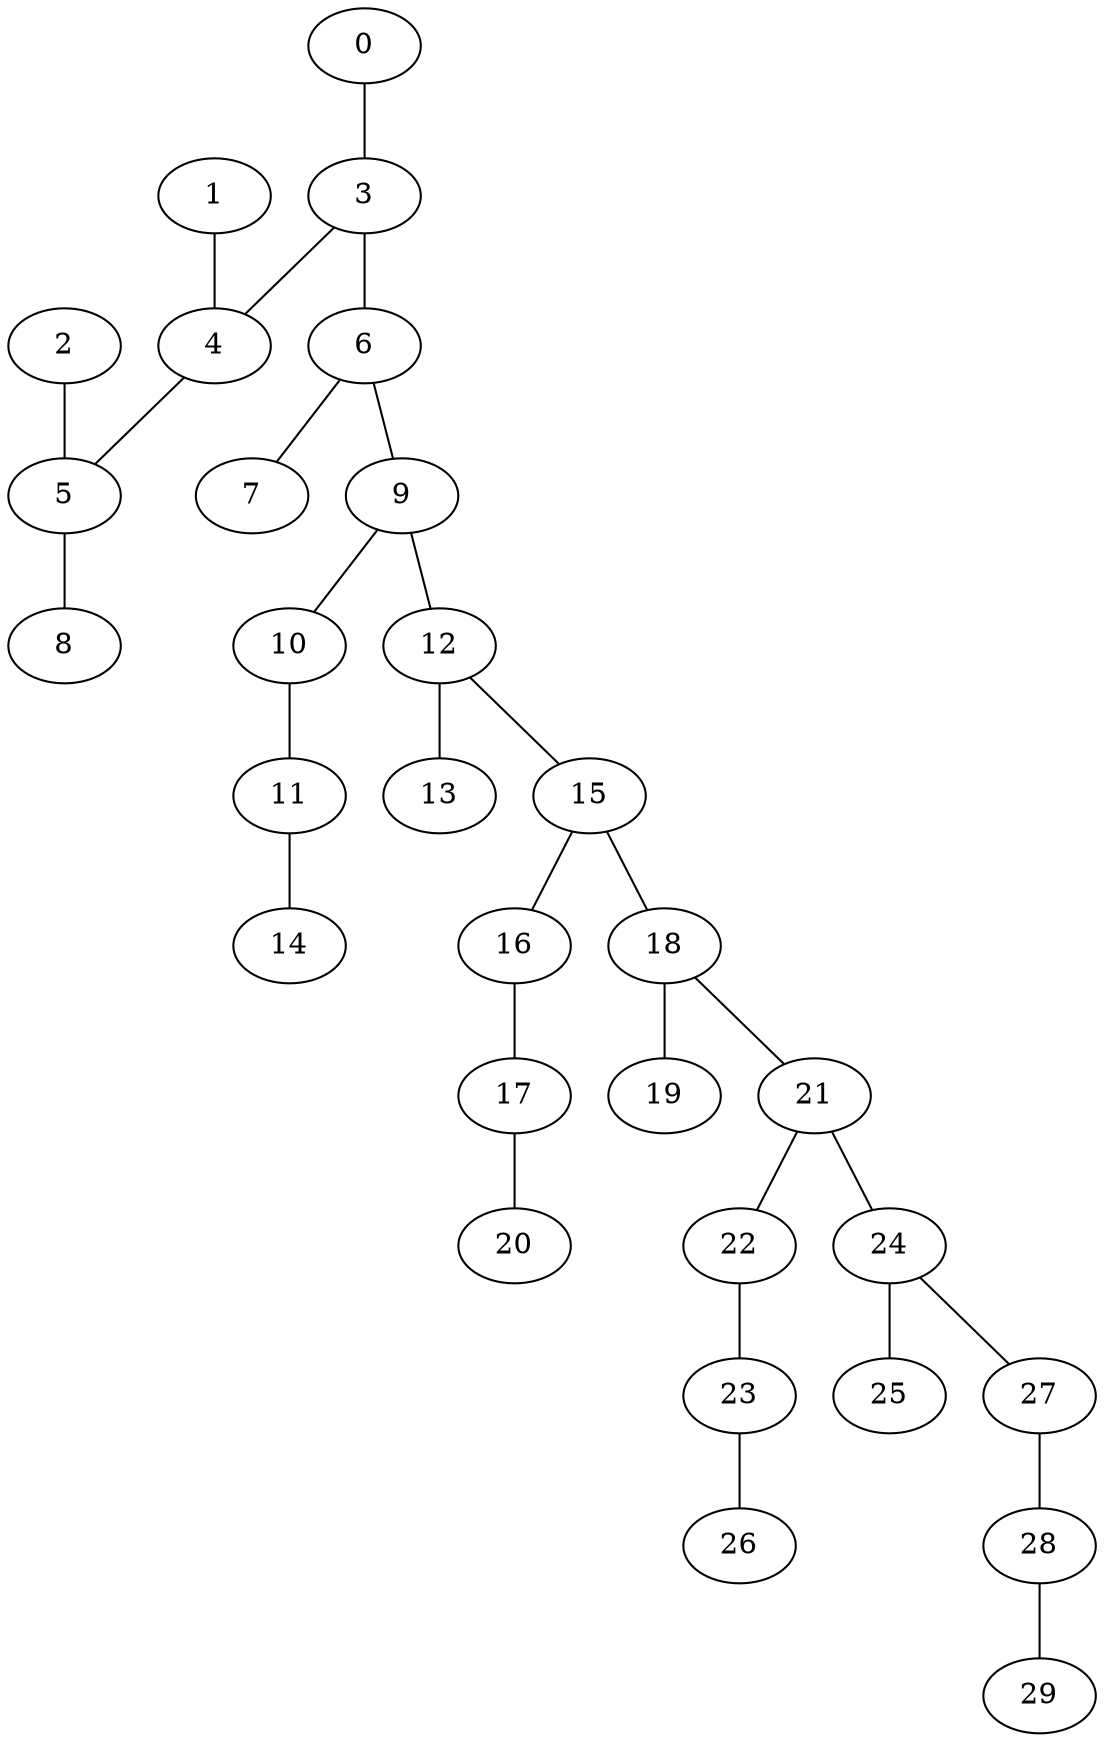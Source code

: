graph Malla30_BFS {
3;
0;
4;
6;
7;
9;
1;
5;
2;
8;
10;
12;
13;
15;
11;
14;
16;
18;
19;
21;
17;
20;
22;
24;
25;
27;
23;
26;
28;
29;
0 -- 3;
3 -- 4;
3 -- 6;
6 -- 7;
6 -- 9;
1 -- 4;
4 -- 5;
2 -- 5;
5 -- 8;
9 -- 10;
9 -- 12;
12 -- 13;
12 -- 15;
10 -- 11;
11 -- 14;
15 -- 16;
15 -- 18;
18 -- 19;
18 -- 21;
16 -- 17;
17 -- 20;
21 -- 22;
21 -- 24;
24 -- 25;
24 -- 27;
22 -- 23;
23 -- 26;
27 -- 28;
28 -- 29;
}